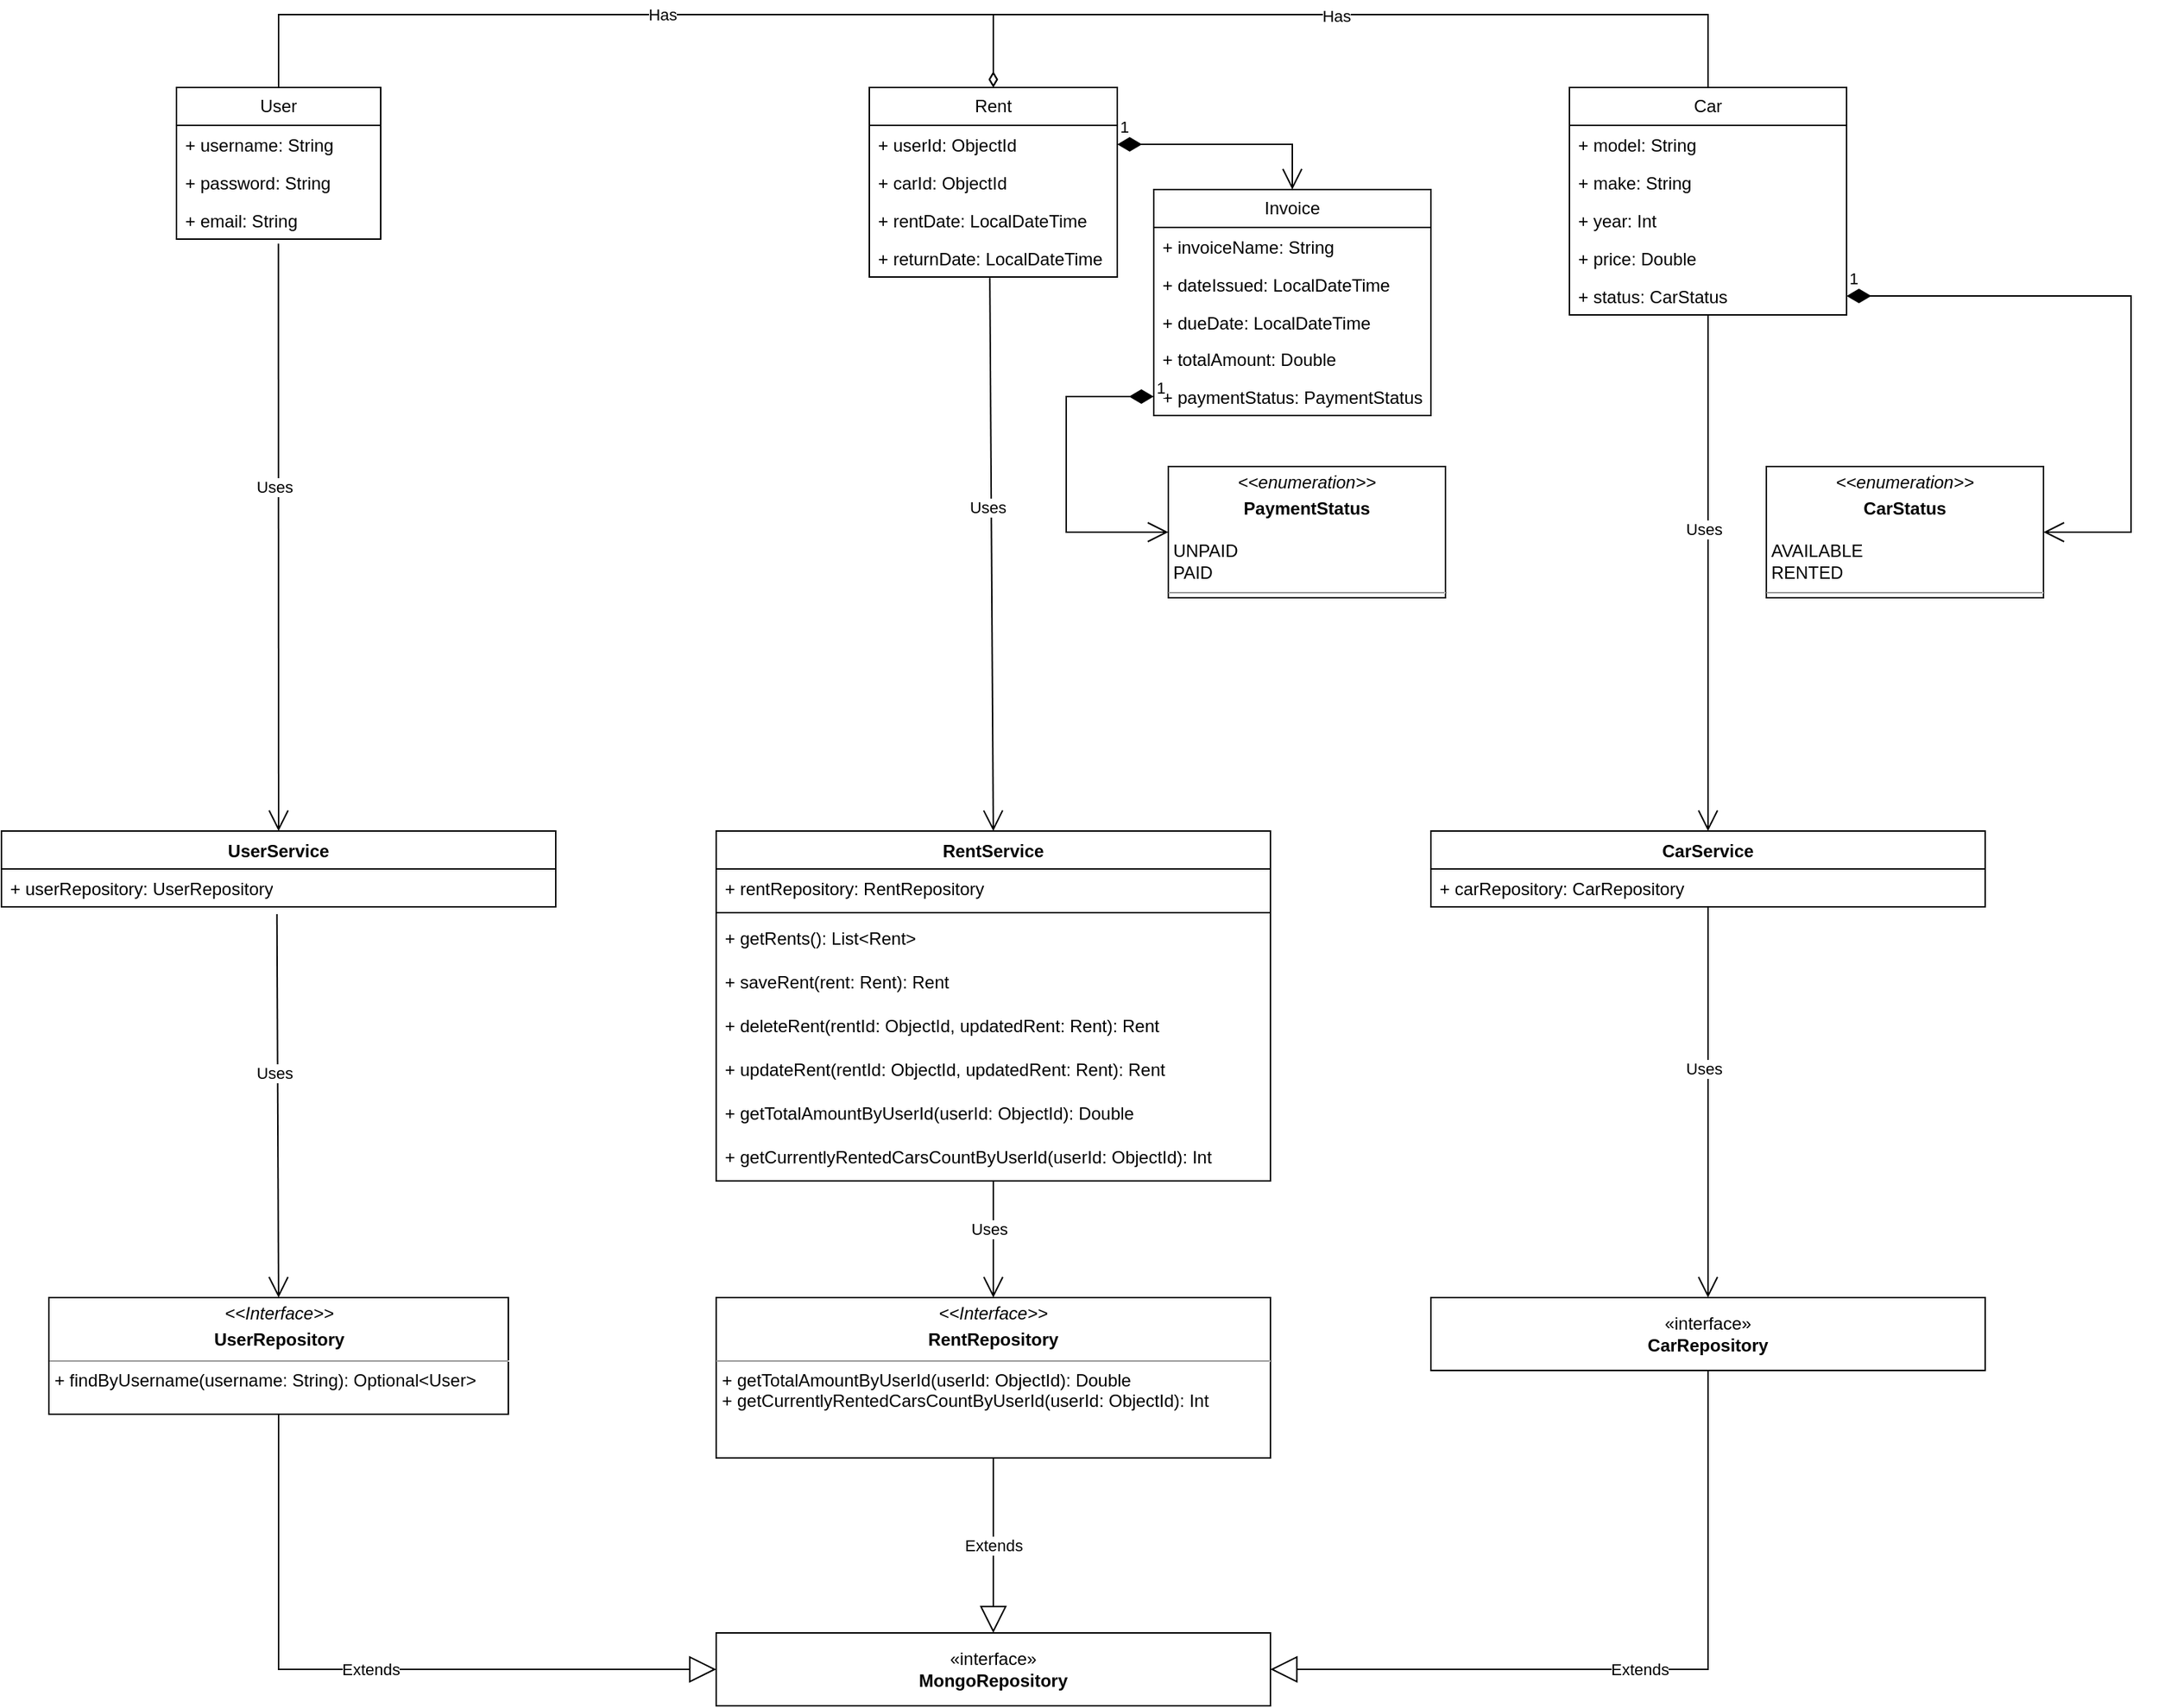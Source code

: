 <mxfile version="22.0.4" type="device">
  <diagram name="Page-1" id="c4acf3e9-155e-7222-9cf6-157b1a14988f">
    <mxGraphModel dx="1728" dy="2058" grid="1" gridSize="10" guides="1" tooltips="1" connect="1" arrows="1" fold="1" page="1" pageScale="1" pageWidth="850" pageHeight="1100" background="none" math="0" shadow="0">
      <root>
        <mxCell id="0" />
        <mxCell id="1" parent="0" />
        <mxCell id="hD-VJVcdOtQMjIJw9OLR-1" value="&lt;div&gt;RentService&lt;/div&gt;" style="swimlane;fontStyle=1;align=center;verticalAlign=top;childLayout=stackLayout;horizontal=1;startSize=26;horizontalStack=0;resizeParent=1;resizeParentMax=0;resizeLast=0;collapsible=1;marginBottom=0;whiteSpace=wrap;html=1;" vertex="1" parent="1">
          <mxGeometry x="550" y="40" width="380" height="240" as="geometry" />
        </mxCell>
        <mxCell id="hD-VJVcdOtQMjIJw9OLR-2" value="+ rentRepository: RentRepository" style="text;strokeColor=none;fillColor=none;align=left;verticalAlign=top;spacingLeft=4;spacingRight=4;overflow=hidden;rotatable=0;points=[[0,0.5],[1,0.5]];portConstraint=eastwest;whiteSpace=wrap;html=1;" vertex="1" parent="hD-VJVcdOtQMjIJw9OLR-1">
          <mxGeometry y="26" width="380" height="26" as="geometry" />
        </mxCell>
        <mxCell id="hD-VJVcdOtQMjIJw9OLR-3" value="" style="line;strokeWidth=1;fillColor=none;align=left;verticalAlign=middle;spacingTop=-1;spacingLeft=3;spacingRight=3;rotatable=0;labelPosition=right;points=[];portConstraint=eastwest;strokeColor=inherit;" vertex="1" parent="hD-VJVcdOtQMjIJw9OLR-1">
          <mxGeometry y="52" width="380" height="8" as="geometry" />
        </mxCell>
        <mxCell id="hD-VJVcdOtQMjIJw9OLR-4" value="+ getRents(): List&amp;lt;Rent&amp;gt;" style="text;strokeColor=none;fillColor=none;align=left;verticalAlign=top;spacingLeft=4;spacingRight=4;overflow=hidden;rotatable=0;points=[[0,0.5],[1,0.5]];portConstraint=eastwest;whiteSpace=wrap;html=1;" vertex="1" parent="hD-VJVcdOtQMjIJw9OLR-1">
          <mxGeometry y="60" width="380" height="30" as="geometry" />
        </mxCell>
        <mxCell id="hD-VJVcdOtQMjIJw9OLR-8" value="+ saveRent(rent: Rent): Rent" style="text;strokeColor=none;fillColor=none;align=left;verticalAlign=top;spacingLeft=4;spacingRight=4;overflow=hidden;rotatable=0;points=[[0,0.5],[1,0.5]];portConstraint=eastwest;whiteSpace=wrap;html=1;" vertex="1" parent="hD-VJVcdOtQMjIJw9OLR-1">
          <mxGeometry y="90" width="380" height="30" as="geometry" />
        </mxCell>
        <mxCell id="hD-VJVcdOtQMjIJw9OLR-6" value="+ deleteRent(rentId: ObjectId, updatedRent: Rent): Rent" style="text;strokeColor=none;fillColor=none;align=left;verticalAlign=top;spacingLeft=4;spacingRight=4;overflow=hidden;rotatable=0;points=[[0,0.5],[1,0.5]];portConstraint=eastwest;whiteSpace=wrap;html=1;" vertex="1" parent="hD-VJVcdOtQMjIJw9OLR-1">
          <mxGeometry y="120" width="380" height="30" as="geometry" />
        </mxCell>
        <mxCell id="hD-VJVcdOtQMjIJw9OLR-5" value="+ updateRent(rentId: ObjectId, updatedRent: Rent): Rent" style="text;strokeColor=none;fillColor=none;align=left;verticalAlign=top;spacingLeft=4;spacingRight=4;overflow=hidden;rotatable=0;points=[[0,0.5],[1,0.5]];portConstraint=eastwest;whiteSpace=wrap;html=1;" vertex="1" parent="hD-VJVcdOtQMjIJw9OLR-1">
          <mxGeometry y="150" width="380" height="30" as="geometry" />
        </mxCell>
        <mxCell id="hD-VJVcdOtQMjIJw9OLR-7" value="+ getTotalAmountByUserId(userId: ObjectId): Double" style="text;strokeColor=none;fillColor=none;align=left;verticalAlign=top;spacingLeft=4;spacingRight=4;overflow=hidden;rotatable=0;points=[[0,0.5],[1,0.5]];portConstraint=eastwest;whiteSpace=wrap;html=1;" vertex="1" parent="hD-VJVcdOtQMjIJw9OLR-1">
          <mxGeometry y="180" width="380" height="30" as="geometry" />
        </mxCell>
        <mxCell id="hD-VJVcdOtQMjIJw9OLR-9" value="+ getCurrentlyRentedCarsCountByUserId(userId: ObjectId): Int" style="text;strokeColor=none;fillColor=none;align=left;verticalAlign=top;spacingLeft=4;spacingRight=4;overflow=hidden;rotatable=0;points=[[0,0.5],[1,0.5]];portConstraint=eastwest;whiteSpace=wrap;html=1;" vertex="1" parent="hD-VJVcdOtQMjIJw9OLR-1">
          <mxGeometry y="210" width="380" height="30" as="geometry" />
        </mxCell>
        <mxCell id="hD-VJVcdOtQMjIJw9OLR-10" value="" style="endArrow=open;endFill=1;endSize=12;html=1;rounded=0;entryX=0.5;entryY=0;entryDx=0;entryDy=0;" edge="1" parent="1" source="hD-VJVcdOtQMjIJw9OLR-9" target="hD-VJVcdOtQMjIJw9OLR-51">
          <mxGeometry width="160" relative="1" as="geometry">
            <mxPoint x="620" y="230" as="sourcePoint" />
            <mxPoint x="740" y="370" as="targetPoint" />
          </mxGeometry>
        </mxCell>
        <mxCell id="hD-VJVcdOtQMjIJw9OLR-11" value="Uses" style="edgeLabel;html=1;align=center;verticalAlign=middle;resizable=0;points=[];" vertex="1" connectable="0" parent="hD-VJVcdOtQMjIJw9OLR-10">
          <mxGeometry x="-0.171" y="-3" relative="1" as="geometry">
            <mxPoint as="offset" />
          </mxGeometry>
        </mxCell>
        <mxCell id="hD-VJVcdOtQMjIJw9OLR-18" value="UserService" style="swimlane;fontStyle=1;align=center;verticalAlign=top;childLayout=stackLayout;horizontal=1;startSize=26;horizontalStack=0;resizeParent=1;resizeParentMax=0;resizeLast=0;collapsible=1;marginBottom=0;whiteSpace=wrap;html=1;" vertex="1" parent="1">
          <mxGeometry x="60" y="40" width="380" height="52" as="geometry" />
        </mxCell>
        <mxCell id="hD-VJVcdOtQMjIJw9OLR-19" value="+ userRepository: UserRepository" style="text;strokeColor=none;fillColor=none;align=left;verticalAlign=top;spacingLeft=4;spacingRight=4;overflow=hidden;rotatable=0;points=[[0,0.5],[1,0.5]];portConstraint=eastwest;whiteSpace=wrap;html=1;" vertex="1" parent="hD-VJVcdOtQMjIJw9OLR-18">
          <mxGeometry y="26" width="380" height="26" as="geometry" />
        </mxCell>
        <mxCell id="hD-VJVcdOtQMjIJw9OLR-27" value="" style="endArrow=open;endFill=1;endSize=12;html=1;rounded=0;entryX=0.5;entryY=0;entryDx=0;entryDy=0;exitX=0.497;exitY=0.625;exitDx=0;exitDy=0;exitPerimeter=0;" edge="1" parent="1" target="hD-VJVcdOtQMjIJw9OLR-50">
          <mxGeometry width="160" relative="1" as="geometry">
            <mxPoint x="248.86" y="97" as="sourcePoint" />
            <mxPoint x="250" y="360" as="targetPoint" />
          </mxGeometry>
        </mxCell>
        <mxCell id="hD-VJVcdOtQMjIJw9OLR-28" value="Uses" style="edgeLabel;html=1;align=center;verticalAlign=middle;resizable=0;points=[];" vertex="1" connectable="0" parent="hD-VJVcdOtQMjIJw9OLR-27">
          <mxGeometry x="-0.171" y="-3" relative="1" as="geometry">
            <mxPoint as="offset" />
          </mxGeometry>
        </mxCell>
        <mxCell id="hD-VJVcdOtQMjIJw9OLR-32" value="CarService" style="swimlane;fontStyle=1;align=center;verticalAlign=top;childLayout=stackLayout;horizontal=1;startSize=26;horizontalStack=0;resizeParent=1;resizeParentMax=0;resizeLast=0;collapsible=1;marginBottom=0;whiteSpace=wrap;html=1;" vertex="1" parent="1">
          <mxGeometry x="1040" y="40" width="380" height="52" as="geometry" />
        </mxCell>
        <mxCell id="hD-VJVcdOtQMjIJw9OLR-33" value="+ carRepository: CarRepository" style="text;strokeColor=none;fillColor=none;align=left;verticalAlign=top;spacingLeft=4;spacingRight=4;overflow=hidden;rotatable=0;points=[[0,0.5],[1,0.5]];portConstraint=eastwest;whiteSpace=wrap;html=1;" vertex="1" parent="hD-VJVcdOtQMjIJw9OLR-32">
          <mxGeometry y="26" width="380" height="26" as="geometry" />
        </mxCell>
        <mxCell id="hD-VJVcdOtQMjIJw9OLR-41" value="" style="endArrow=open;endFill=1;endSize=12;html=1;rounded=0;entryX=0.5;entryY=0;entryDx=0;entryDy=0;exitX=0.5;exitY=1;exitDx=0;exitDy=0;" edge="1" parent="1" source="hD-VJVcdOtQMjIJw9OLR-32" target="hD-VJVcdOtQMjIJw9OLR-52">
          <mxGeometry width="160" relative="1" as="geometry">
            <mxPoint x="1230" y="280" as="sourcePoint" />
            <mxPoint x="1230" y="360" as="targetPoint" />
          </mxGeometry>
        </mxCell>
        <mxCell id="hD-VJVcdOtQMjIJw9OLR-42" value="Uses" style="edgeLabel;html=1;align=center;verticalAlign=middle;resizable=0;points=[];" vertex="1" connectable="0" parent="hD-VJVcdOtQMjIJw9OLR-41">
          <mxGeometry x="-0.171" y="-3" relative="1" as="geometry">
            <mxPoint as="offset" />
          </mxGeometry>
        </mxCell>
        <mxCell id="hD-VJVcdOtQMjIJw9OLR-49" value="«interface»&lt;br&gt;&lt;b&gt;MongoRepository&lt;/b&gt;" style="html=1;whiteSpace=wrap;" vertex="1" parent="1">
          <mxGeometry x="550" y="590" width="380" height="50" as="geometry" />
        </mxCell>
        <mxCell id="hD-VJVcdOtQMjIJw9OLR-50" value="&lt;p style=&quot;margin:0px;margin-top:4px;text-align:center;&quot;&gt;&lt;i&gt;&amp;lt;&amp;lt;Interface&amp;gt;&amp;gt;&lt;/i&gt;&lt;b&gt;&lt;br&gt;&lt;/b&gt;&lt;/p&gt;&lt;p style=&quot;margin:0px;margin-top:4px;text-align:center;&quot;&gt;&lt;b&gt;UserRepository&lt;/b&gt;&lt;br&gt;&lt;/p&gt;&lt;hr size=&quot;1&quot;&gt;&amp;nbsp;+ findByUsername(username: String): Optional&amp;lt;User&amp;gt;" style="verticalAlign=top;align=left;overflow=fill;fontSize=12;fontFamily=Helvetica;html=1;whiteSpace=wrap;" vertex="1" parent="1">
          <mxGeometry x="92.5" y="360" width="315" height="80" as="geometry" />
        </mxCell>
        <mxCell id="hD-VJVcdOtQMjIJw9OLR-51" value="&lt;p style=&quot;margin:0px;margin-top:4px;text-align:center;&quot;&gt;&lt;i&gt;&amp;lt;&amp;lt;Interface&amp;gt;&amp;gt;&lt;/i&gt;&lt;/p&gt;&lt;p style=&quot;margin:0px;margin-top:4px;text-align:center;&quot;&gt;&lt;b&gt;RentRepository&lt;/b&gt;&lt;br&gt;&lt;/p&gt;&lt;hr size=&quot;1&quot;&gt;&lt;p style=&quot;margin:0px;margin-left:4px;&quot;&gt;+ getTotalAmountByUserId(userId: ObjectId): Double&lt;/p&gt;&lt;p style=&quot;margin:0px;margin-left:4px;&quot;&gt;+ getCurrentlyRentedCarsCountByUserId(userId: ObjectId): Int&lt;/p&gt;" style="verticalAlign=top;align=left;overflow=fill;fontSize=12;fontFamily=Helvetica;html=1;whiteSpace=wrap;" vertex="1" parent="1">
          <mxGeometry x="550" y="360" width="380" height="110" as="geometry" />
        </mxCell>
        <mxCell id="hD-VJVcdOtQMjIJw9OLR-52" value="&lt;div&gt;«interface»&lt;/div&gt;&lt;div&gt;&lt;b&gt;CarRepository&lt;/b&gt;&lt;/div&gt;" style="html=1;whiteSpace=wrap;" vertex="1" parent="1">
          <mxGeometry x="1040" y="360" width="380" height="50" as="geometry" />
        </mxCell>
        <mxCell id="hD-VJVcdOtQMjIJw9OLR-54" value="Extends" style="endArrow=block;endSize=16;endFill=0;html=1;rounded=0;exitX=0.5;exitY=1;exitDx=0;exitDy=0;entryX=0;entryY=0.5;entryDx=0;entryDy=0;edgeStyle=orthogonalEdgeStyle;" edge="1" parent="1" source="hD-VJVcdOtQMjIJw9OLR-50" target="hD-VJVcdOtQMjIJw9OLR-49">
          <mxGeometry width="160" relative="1" as="geometry">
            <mxPoint x="490" y="550" as="sourcePoint" />
            <mxPoint x="670" y="480" as="targetPoint" />
          </mxGeometry>
        </mxCell>
        <mxCell id="hD-VJVcdOtQMjIJw9OLR-55" value="Extends" style="endArrow=block;endSize=16;endFill=0;html=1;rounded=0;exitX=0.5;exitY=1;exitDx=0;exitDy=0;entryX=1;entryY=0.5;entryDx=0;entryDy=0;edgeStyle=orthogonalEdgeStyle;" edge="1" parent="1" source="hD-VJVcdOtQMjIJw9OLR-52" target="hD-VJVcdOtQMjIJw9OLR-49">
          <mxGeometry width="160" relative="1" as="geometry">
            <mxPoint x="1230" y="420" as="sourcePoint" />
            <mxPoint x="930" y="625" as="targetPoint" />
          </mxGeometry>
        </mxCell>
        <mxCell id="hD-VJVcdOtQMjIJw9OLR-56" value="Extends" style="endArrow=block;endSize=16;endFill=0;html=1;rounded=0;exitX=0.5;exitY=1;exitDx=0;exitDy=0;entryX=0.5;entryY=0;entryDx=0;entryDy=0;edgeStyle=orthogonalEdgeStyle;" edge="1" parent="1" source="hD-VJVcdOtQMjIJw9OLR-51" target="hD-VJVcdOtQMjIJw9OLR-49">
          <mxGeometry width="160" relative="1" as="geometry">
            <mxPoint x="260" y="450" as="sourcePoint" />
            <mxPoint x="560" y="625" as="targetPoint" />
          </mxGeometry>
        </mxCell>
        <mxCell id="hD-VJVcdOtQMjIJw9OLR-60" value="Rent" style="swimlane;fontStyle=0;childLayout=stackLayout;horizontal=1;startSize=26;fillColor=none;horizontalStack=0;resizeParent=1;resizeParentMax=0;resizeLast=0;collapsible=1;marginBottom=0;whiteSpace=wrap;html=1;" vertex="1" parent="1">
          <mxGeometry x="655" y="-470" width="170" height="130" as="geometry" />
        </mxCell>
        <mxCell id="hD-VJVcdOtQMjIJw9OLR-61" value="+ userId: ObjectId" style="text;strokeColor=none;fillColor=none;align=left;verticalAlign=top;spacingLeft=4;spacingRight=4;overflow=hidden;rotatable=0;points=[[0,0.5],[1,0.5]];portConstraint=eastwest;whiteSpace=wrap;html=1;" vertex="1" parent="hD-VJVcdOtQMjIJw9OLR-60">
          <mxGeometry y="26" width="170" height="26" as="geometry" />
        </mxCell>
        <mxCell id="hD-VJVcdOtQMjIJw9OLR-62" value="+ carId: ObjectId " style="text;strokeColor=none;fillColor=none;align=left;verticalAlign=top;spacingLeft=4;spacingRight=4;overflow=hidden;rotatable=0;points=[[0,0.5],[1,0.5]];portConstraint=eastwest;whiteSpace=wrap;html=1;" vertex="1" parent="hD-VJVcdOtQMjIJw9OLR-60">
          <mxGeometry y="52" width="170" height="26" as="geometry" />
        </mxCell>
        <mxCell id="hD-VJVcdOtQMjIJw9OLR-63" value="+ rentDate: LocalDateTime" style="text;strokeColor=none;fillColor=none;align=left;verticalAlign=top;spacingLeft=4;spacingRight=4;overflow=hidden;rotatable=0;points=[[0,0.5],[1,0.5]];portConstraint=eastwest;whiteSpace=wrap;html=1;" vertex="1" parent="hD-VJVcdOtQMjIJw9OLR-60">
          <mxGeometry y="78" width="170" height="26" as="geometry" />
        </mxCell>
        <mxCell id="hD-VJVcdOtQMjIJw9OLR-73" value="+ returnDate: LocalDateTime" style="text;strokeColor=none;fillColor=none;align=left;verticalAlign=top;spacingLeft=4;spacingRight=4;overflow=hidden;rotatable=0;points=[[0,0.5],[1,0.5]];portConstraint=eastwest;whiteSpace=wrap;html=1;" vertex="1" parent="hD-VJVcdOtQMjIJw9OLR-60">
          <mxGeometry y="104" width="170" height="26" as="geometry" />
        </mxCell>
        <mxCell id="hD-VJVcdOtQMjIJw9OLR-65" value="User" style="swimlane;fontStyle=0;childLayout=stackLayout;horizontal=1;startSize=26;fillColor=none;horizontalStack=0;resizeParent=1;resizeParentMax=0;resizeLast=0;collapsible=1;marginBottom=0;whiteSpace=wrap;html=1;" vertex="1" parent="1">
          <mxGeometry x="180" y="-470" width="140" height="104" as="geometry" />
        </mxCell>
        <mxCell id="hD-VJVcdOtQMjIJw9OLR-66" value="+ username: String" style="text;strokeColor=none;fillColor=none;align=left;verticalAlign=top;spacingLeft=4;spacingRight=4;overflow=hidden;rotatable=0;points=[[0,0.5],[1,0.5]];portConstraint=eastwest;whiteSpace=wrap;html=1;" vertex="1" parent="hD-VJVcdOtQMjIJw9OLR-65">
          <mxGeometry y="26" width="140" height="26" as="geometry" />
        </mxCell>
        <mxCell id="hD-VJVcdOtQMjIJw9OLR-67" value="+ password: String" style="text;strokeColor=none;fillColor=none;align=left;verticalAlign=top;spacingLeft=4;spacingRight=4;overflow=hidden;rotatable=0;points=[[0,0.5],[1,0.5]];portConstraint=eastwest;whiteSpace=wrap;html=1;" vertex="1" parent="hD-VJVcdOtQMjIJw9OLR-65">
          <mxGeometry y="52" width="140" height="26" as="geometry" />
        </mxCell>
        <mxCell id="hD-VJVcdOtQMjIJw9OLR-68" value="+ email: String" style="text;strokeColor=none;fillColor=none;align=left;verticalAlign=top;spacingLeft=4;spacingRight=4;overflow=hidden;rotatable=0;points=[[0,0.5],[1,0.5]];portConstraint=eastwest;whiteSpace=wrap;html=1;" vertex="1" parent="hD-VJVcdOtQMjIJw9OLR-65">
          <mxGeometry y="78" width="140" height="26" as="geometry" />
        </mxCell>
        <mxCell id="hD-VJVcdOtQMjIJw9OLR-69" value="Car" style="swimlane;fontStyle=0;childLayout=stackLayout;horizontal=1;startSize=26;fillColor=none;horizontalStack=0;resizeParent=1;resizeParentMax=0;resizeLast=0;collapsible=1;marginBottom=0;whiteSpace=wrap;html=1;" vertex="1" parent="1">
          <mxGeometry x="1135" y="-470" width="190" height="156" as="geometry" />
        </mxCell>
        <mxCell id="hD-VJVcdOtQMjIJw9OLR-70" value="+ model: String" style="text;strokeColor=none;fillColor=none;align=left;verticalAlign=top;spacingLeft=4;spacingRight=4;overflow=hidden;rotatable=0;points=[[0,0.5],[1,0.5]];portConstraint=eastwest;whiteSpace=wrap;html=1;" vertex="1" parent="hD-VJVcdOtQMjIJw9OLR-69">
          <mxGeometry y="26" width="190" height="26" as="geometry" />
        </mxCell>
        <mxCell id="hD-VJVcdOtQMjIJw9OLR-71" value="+ make: String" style="text;strokeColor=none;fillColor=none;align=left;verticalAlign=top;spacingLeft=4;spacingRight=4;overflow=hidden;rotatable=0;points=[[0,0.5],[1,0.5]];portConstraint=eastwest;whiteSpace=wrap;html=1;" vertex="1" parent="hD-VJVcdOtQMjIJw9OLR-69">
          <mxGeometry y="52" width="190" height="26" as="geometry" />
        </mxCell>
        <mxCell id="hD-VJVcdOtQMjIJw9OLR-72" value="+ year: Int" style="text;strokeColor=none;fillColor=none;align=left;verticalAlign=top;spacingLeft=4;spacingRight=4;overflow=hidden;rotatable=0;points=[[0,0.5],[1,0.5]];portConstraint=eastwest;whiteSpace=wrap;html=1;" vertex="1" parent="hD-VJVcdOtQMjIJw9OLR-69">
          <mxGeometry y="78" width="190" height="26" as="geometry" />
        </mxCell>
        <mxCell id="hD-VJVcdOtQMjIJw9OLR-75" value="+ price: Double" style="text;strokeColor=none;fillColor=none;align=left;verticalAlign=top;spacingLeft=4;spacingRight=4;overflow=hidden;rotatable=0;points=[[0,0.5],[1,0.5]];portConstraint=eastwest;whiteSpace=wrap;html=1;" vertex="1" parent="hD-VJVcdOtQMjIJw9OLR-69">
          <mxGeometry y="104" width="190" height="26" as="geometry" />
        </mxCell>
        <mxCell id="hD-VJVcdOtQMjIJw9OLR-76" value="+ status: CarStatus" style="text;strokeColor=none;fillColor=none;align=left;verticalAlign=top;spacingLeft=4;spacingRight=4;overflow=hidden;rotatable=0;points=[[0,0.5],[1,0.5]];portConstraint=eastwest;whiteSpace=wrap;html=1;" vertex="1" parent="hD-VJVcdOtQMjIJw9OLR-69">
          <mxGeometry y="130" width="190" height="26" as="geometry" />
        </mxCell>
        <mxCell id="hD-VJVcdOtQMjIJw9OLR-77" value="Invoice" style="swimlane;fontStyle=0;childLayout=stackLayout;horizontal=1;startSize=26;fillColor=none;horizontalStack=0;resizeParent=1;resizeParentMax=0;resizeLast=0;collapsible=1;marginBottom=0;whiteSpace=wrap;html=1;" vertex="1" parent="1">
          <mxGeometry x="850" y="-400" width="190" height="155" as="geometry" />
        </mxCell>
        <mxCell id="hD-VJVcdOtQMjIJw9OLR-78" value="+ invoiceName: String" style="text;strokeColor=none;fillColor=none;align=left;verticalAlign=top;spacingLeft=4;spacingRight=4;overflow=hidden;rotatable=0;points=[[0,0.5],[1,0.5]];portConstraint=eastwest;whiteSpace=wrap;html=1;" vertex="1" parent="hD-VJVcdOtQMjIJw9OLR-77">
          <mxGeometry y="26" width="190" height="26" as="geometry" />
        </mxCell>
        <mxCell id="hD-VJVcdOtQMjIJw9OLR-79" value="+ dateIssued: LocalDateTime" style="text;strokeColor=none;fillColor=none;align=left;verticalAlign=top;spacingLeft=4;spacingRight=4;overflow=hidden;rotatable=0;points=[[0,0.5],[1,0.5]];portConstraint=eastwest;whiteSpace=wrap;html=1;" vertex="1" parent="hD-VJVcdOtQMjIJw9OLR-77">
          <mxGeometry y="52" width="190" height="26" as="geometry" />
        </mxCell>
        <mxCell id="hD-VJVcdOtQMjIJw9OLR-80" value="+ dueDate: LocalDateTime" style="text;strokeColor=none;fillColor=none;align=left;verticalAlign=top;spacingLeft=4;spacingRight=4;overflow=hidden;rotatable=0;points=[[0,0.5],[1,0.5]];portConstraint=eastwest;whiteSpace=wrap;html=1;" vertex="1" parent="hD-VJVcdOtQMjIJw9OLR-77">
          <mxGeometry y="78" width="190" height="25" as="geometry" />
        </mxCell>
        <mxCell id="hD-VJVcdOtQMjIJw9OLR-81" value="+ totalAmount: Double" style="text;strokeColor=none;fillColor=none;align=left;verticalAlign=top;spacingLeft=4;spacingRight=4;overflow=hidden;rotatable=0;points=[[0,0.5],[1,0.5]];portConstraint=eastwest;whiteSpace=wrap;html=1;" vertex="1" parent="hD-VJVcdOtQMjIJw9OLR-77">
          <mxGeometry y="103" width="190" height="26" as="geometry" />
        </mxCell>
        <mxCell id="hD-VJVcdOtQMjIJw9OLR-82" value="+ paymentStatus: PaymentStatus" style="text;strokeColor=none;fillColor=none;align=left;verticalAlign=top;spacingLeft=4;spacingRight=4;overflow=hidden;rotatable=0;points=[[0,0.5],[1,0.5]];portConstraint=eastwest;whiteSpace=wrap;html=1;" vertex="1" parent="hD-VJVcdOtQMjIJw9OLR-77">
          <mxGeometry y="129" width="190" height="26" as="geometry" />
        </mxCell>
        <mxCell id="hD-VJVcdOtQMjIJw9OLR-84" value="1" style="endArrow=open;html=1;endSize=12;startArrow=diamondThin;startSize=14;startFill=1;edgeStyle=orthogonalEdgeStyle;align=left;verticalAlign=bottom;rounded=0;exitX=1;exitY=0.5;exitDx=0;exitDy=0;" edge="1" parent="1" source="hD-VJVcdOtQMjIJw9OLR-61" target="hD-VJVcdOtQMjIJw9OLR-77">
          <mxGeometry x="-1" y="3" relative="1" as="geometry">
            <mxPoint x="710" y="-310" as="sourcePoint" />
            <mxPoint x="940" y="-420" as="targetPoint" />
          </mxGeometry>
        </mxCell>
        <mxCell id="hD-VJVcdOtQMjIJw9OLR-87" value="&lt;p style=&quot;margin:0px;margin-top:4px;text-align:center;&quot;&gt;&lt;i&gt;&amp;lt;&amp;lt;enumeration&amp;gt;&amp;gt;&lt;/i&gt;&lt;b&gt;&lt;br&gt;&lt;/b&gt;&lt;/p&gt;&lt;p style=&quot;margin:0px;margin-top:4px;text-align:center;&quot;&gt;&lt;b&gt;PaymentStatus&lt;/b&gt;&lt;/p&gt;&lt;div&gt;&lt;br&gt;&lt;/div&gt;&lt;div&gt;&amp;nbsp;UNPAID&lt;/div&gt;&lt;div&gt;&amp;nbsp;PAID&lt;br&gt;&lt;/div&gt;&lt;hr size=&quot;1&quot;&gt;" style="verticalAlign=top;align=left;overflow=fill;fontSize=12;fontFamily=Helvetica;html=1;whiteSpace=wrap;" vertex="1" parent="1">
          <mxGeometry x="860" y="-210" width="190" height="90" as="geometry" />
        </mxCell>
        <mxCell id="hD-VJVcdOtQMjIJw9OLR-88" value="&lt;p style=&quot;margin:0px;margin-top:4px;text-align:center;&quot;&gt;&lt;i&gt;&amp;lt;&amp;lt;enumeration&amp;gt;&amp;gt;&lt;/i&gt;&lt;/p&gt;&lt;p style=&quot;margin:0px;margin-top:4px;text-align:center;&quot;&gt;&lt;b&gt;CarStatus&lt;/b&gt;&lt;br&gt;&lt;/p&gt;&lt;div&gt;&amp;nbsp;&lt;/div&gt;&lt;div&gt;&amp;nbsp;AVAILABLE&lt;/div&gt;&lt;div&gt;&amp;nbsp;RENTED&lt;/div&gt;&lt;hr size=&quot;1&quot;&gt;" style="verticalAlign=top;align=left;overflow=fill;fontSize=12;fontFamily=Helvetica;html=1;whiteSpace=wrap;" vertex="1" parent="1">
          <mxGeometry x="1270" y="-210" width="190" height="90" as="geometry" />
        </mxCell>
        <mxCell id="hD-VJVcdOtQMjIJw9OLR-89" value="1" style="endArrow=open;html=1;endSize=12;startArrow=diamondThin;startSize=14;startFill=1;edgeStyle=orthogonalEdgeStyle;align=left;verticalAlign=bottom;rounded=0;exitX=0;exitY=0.5;exitDx=0;exitDy=0;entryX=0;entryY=0.5;entryDx=0;entryDy=0;" edge="1" parent="1" source="hD-VJVcdOtQMjIJw9OLR-82" target="hD-VJVcdOtQMjIJw9OLR-87">
          <mxGeometry x="-1" y="3" relative="1" as="geometry">
            <mxPoint x="810" y="-421" as="sourcePoint" />
            <mxPoint x="955" y="-390" as="targetPoint" />
            <Array as="points">
              <mxPoint x="790" y="-258" />
              <mxPoint x="790" y="-165" />
            </Array>
          </mxGeometry>
        </mxCell>
        <mxCell id="hD-VJVcdOtQMjIJw9OLR-92" value="1" style="endArrow=open;html=1;endSize=12;startArrow=diamondThin;startSize=14;startFill=1;edgeStyle=orthogonalEdgeStyle;align=left;verticalAlign=bottom;rounded=0;exitX=1;exitY=0.5;exitDx=0;exitDy=0;entryX=1;entryY=0.5;entryDx=0;entryDy=0;" edge="1" parent="1" source="hD-VJVcdOtQMjIJw9OLR-76" target="hD-VJVcdOtQMjIJw9OLR-88">
          <mxGeometry x="-1" y="3" relative="1" as="geometry">
            <mxPoint x="1285" y="-269" as="sourcePoint" />
            <mxPoint x="1295" y="-89" as="targetPoint" />
            <Array as="points">
              <mxPoint x="1520" y="-327" />
              <mxPoint x="1520" y="-165" />
            </Array>
          </mxGeometry>
        </mxCell>
        <mxCell id="hD-VJVcdOtQMjIJw9OLR-93" value="" style="endArrow=open;endFill=1;endSize=12;html=1;rounded=0;entryX=0.5;entryY=0;entryDx=0;entryDy=0;exitX=0.499;exitY=1.121;exitDx=0;exitDy=0;exitPerimeter=0;" edge="1" parent="1" source="hD-VJVcdOtQMjIJw9OLR-68" target="hD-VJVcdOtQMjIJw9OLR-18">
          <mxGeometry width="160" relative="1" as="geometry">
            <mxPoint x="250" y="-210" as="sourcePoint" />
            <mxPoint x="260" y="370" as="targetPoint" />
          </mxGeometry>
        </mxCell>
        <mxCell id="hD-VJVcdOtQMjIJw9OLR-94" value="Uses" style="edgeLabel;html=1;align=center;verticalAlign=middle;resizable=0;points=[];" vertex="1" connectable="0" parent="hD-VJVcdOtQMjIJw9OLR-93">
          <mxGeometry x="-0.171" y="-3" relative="1" as="geometry">
            <mxPoint as="offset" />
          </mxGeometry>
        </mxCell>
        <mxCell id="hD-VJVcdOtQMjIJw9OLR-95" value="" style="endArrow=open;endFill=1;endSize=12;html=1;rounded=0;entryX=0.5;entryY=0;entryDx=0;entryDy=0;exitX=0.486;exitY=1.026;exitDx=0;exitDy=0;exitPerimeter=0;" edge="1" parent="1" source="hD-VJVcdOtQMjIJw9OLR-73" target="hD-VJVcdOtQMjIJw9OLR-1">
          <mxGeometry width="160" relative="1" as="geometry">
            <mxPoint x="268.86" y="117" as="sourcePoint" />
            <mxPoint x="270" y="380" as="targetPoint" />
          </mxGeometry>
        </mxCell>
        <mxCell id="hD-VJVcdOtQMjIJw9OLR-96" value="Uses" style="edgeLabel;html=1;align=center;verticalAlign=middle;resizable=0;points=[];" vertex="1" connectable="0" parent="hD-VJVcdOtQMjIJw9OLR-95">
          <mxGeometry x="-0.171" y="-3" relative="1" as="geometry">
            <mxPoint as="offset" />
          </mxGeometry>
        </mxCell>
        <mxCell id="hD-VJVcdOtQMjIJw9OLR-97" value="" style="endArrow=open;endFill=1;endSize=12;html=1;rounded=0;" edge="1" parent="1" source="hD-VJVcdOtQMjIJw9OLR-76" target="hD-VJVcdOtQMjIJw9OLR-32">
          <mxGeometry width="160" relative="1" as="geometry">
            <mxPoint x="1280" y="-200" as="sourcePoint" />
            <mxPoint x="1340" y="-540" as="targetPoint" />
          </mxGeometry>
        </mxCell>
        <mxCell id="hD-VJVcdOtQMjIJw9OLR-98" value="Uses" style="edgeLabel;html=1;align=center;verticalAlign=middle;resizable=0;points=[];" vertex="1" connectable="0" parent="hD-VJVcdOtQMjIJw9OLR-97">
          <mxGeometry x="-0.171" y="-3" relative="1" as="geometry">
            <mxPoint as="offset" />
          </mxGeometry>
        </mxCell>
        <mxCell id="hD-VJVcdOtQMjIJw9OLR-111" value="" style="endArrow=none;startArrow=diamondThin;endFill=0;startFill=0;html=1;verticalAlign=bottom;labelBackgroundColor=none;strokeWidth=1;startSize=8;endSize=8;rounded=0;exitX=0.5;exitY=0;exitDx=0;exitDy=0;entryX=0.5;entryY=0;entryDx=0;entryDy=0;edgeStyle=orthogonalEdgeStyle;" edge="1" parent="1" source="hD-VJVcdOtQMjIJw9OLR-60" target="hD-VJVcdOtQMjIJw9OLR-65">
          <mxGeometry width="160" relative="1" as="geometry">
            <mxPoint x="670" y="-430" as="sourcePoint" />
            <mxPoint x="510" y="-430" as="targetPoint" />
            <Array as="points">
              <mxPoint x="740" y="-520" />
              <mxPoint x="250" y="-520" />
            </Array>
          </mxGeometry>
        </mxCell>
        <mxCell id="hD-VJVcdOtQMjIJw9OLR-113" value="Has" style="edgeLabel;html=1;align=center;verticalAlign=middle;resizable=0;points=[];" vertex="1" connectable="0" parent="hD-VJVcdOtQMjIJw9OLR-111">
          <mxGeometry x="-0.061" relative="1" as="geometry">
            <mxPoint as="offset" />
          </mxGeometry>
        </mxCell>
        <mxCell id="hD-VJVcdOtQMjIJw9OLR-116" value="" style="endArrow=none;startArrow=diamondThin;endFill=0;startFill=0;html=1;verticalAlign=bottom;labelBackgroundColor=none;strokeWidth=1;startSize=8;endSize=8;rounded=0;exitX=0.5;exitY=0;exitDx=0;exitDy=0;entryX=0.5;entryY=0;entryDx=0;entryDy=0;edgeStyle=orthogonalEdgeStyle;" edge="1" parent="1" source="hD-VJVcdOtQMjIJw9OLR-60" target="hD-VJVcdOtQMjIJw9OLR-69">
          <mxGeometry width="160" relative="1" as="geometry">
            <mxPoint x="1350" y="-490" as="sourcePoint" />
            <mxPoint x="1190" y="-490" as="targetPoint" />
            <Array as="points">
              <mxPoint x="740" y="-520" />
              <mxPoint x="1230" y="-520" />
            </Array>
          </mxGeometry>
        </mxCell>
        <mxCell id="hD-VJVcdOtQMjIJw9OLR-117" value="&lt;div&gt;Has&lt;/div&gt;" style="edgeLabel;html=1;align=center;verticalAlign=middle;resizable=0;points=[];" vertex="1" connectable="0" parent="hD-VJVcdOtQMjIJw9OLR-116">
          <mxGeometry x="-0.036" y="-1" relative="1" as="geometry">
            <mxPoint as="offset" />
          </mxGeometry>
        </mxCell>
      </root>
    </mxGraphModel>
  </diagram>
</mxfile>
